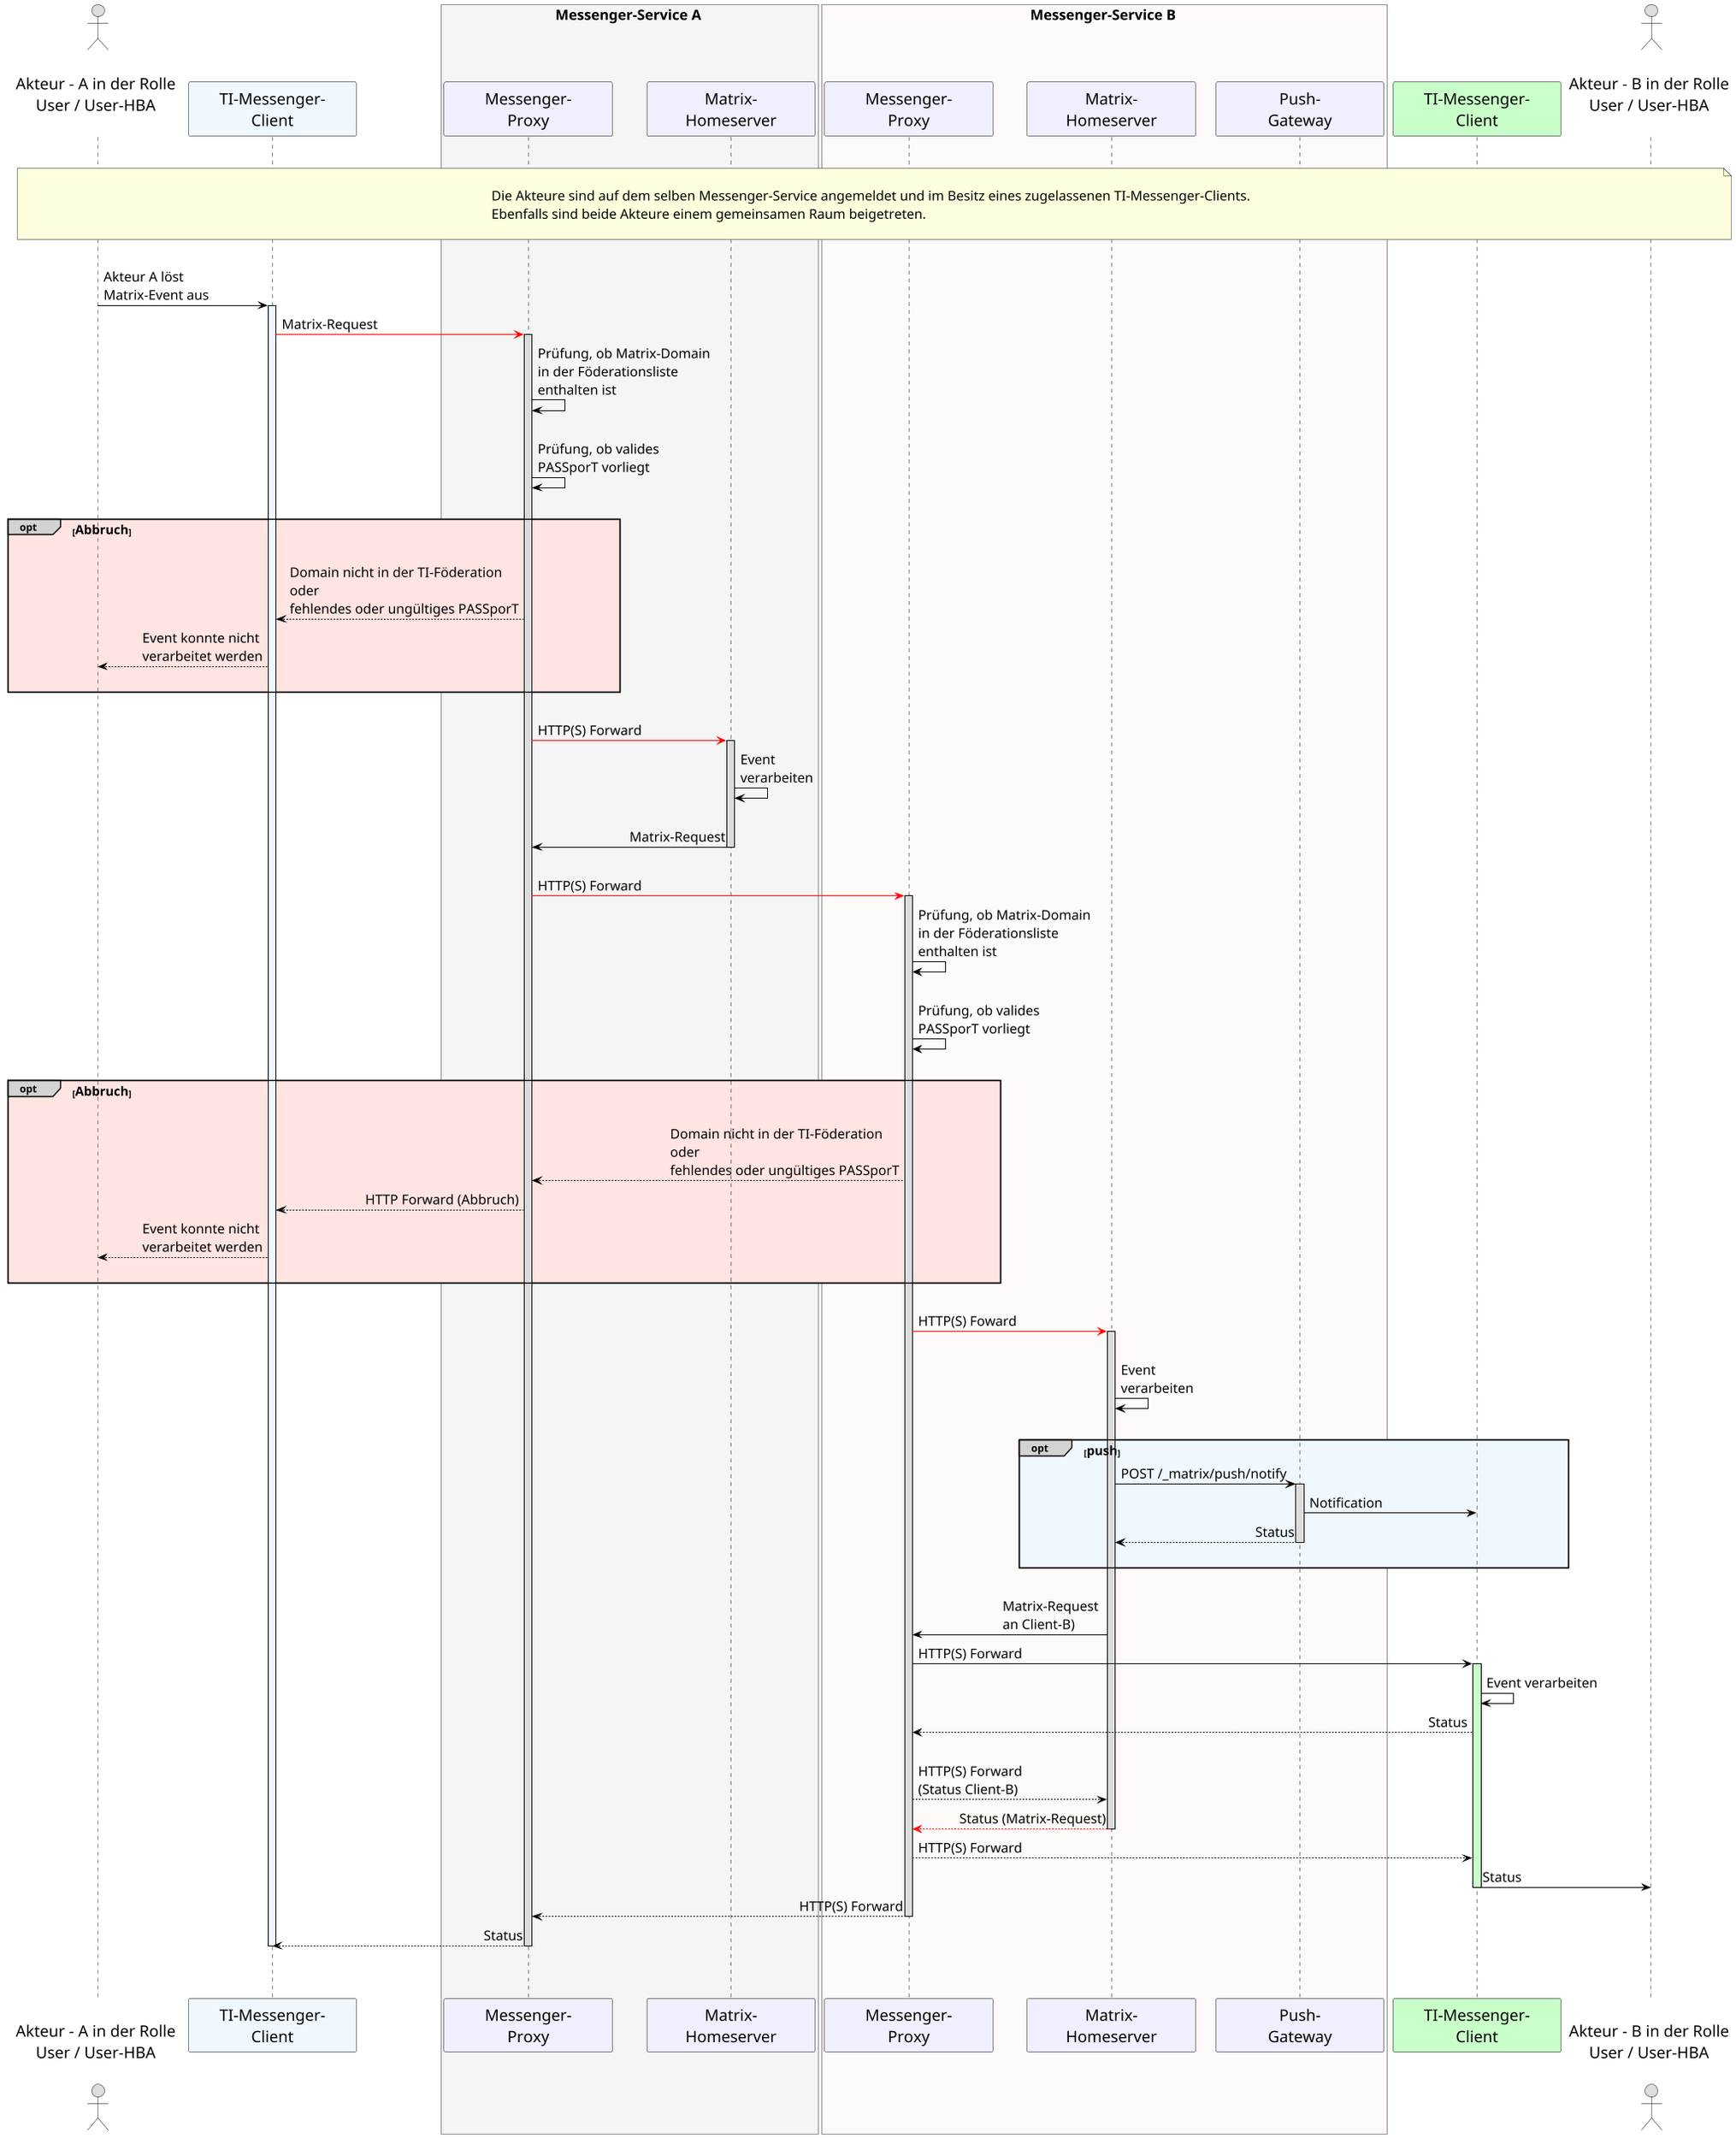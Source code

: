 /' 
# TI-Messenger 1.1
# TI-Messenger-Dienst
# UC - 10062
# Sequence Diagram
# Name: Austausch von Nachrichten zwischen Messenger-Services
'/

@startuml
skinparam sequenceMessageAlign direction
skinparam minClassWidth 200
skinparam BoxPadding 1
skinparam sequenceReferenceHeaderBackgroundColor palegreen
scale max 2048 width

skinparam sequence {
ArrowColor black
ArrowFontSize 17
ActorBorderColor black
LifeLineBorderColor black
LifeLineBackgroundColor Gainsboro

ParticipantBorderColor Motivation
ParticipantBackgroundColor Motivation
ParticipantFontName Impact
ParticipantFontSize 20
ParticipantFontColor black
ParticipantBorderColor Black
ParticipantBackgroundColor MOTIVATION

ActorBackgroundColor Gainsboro
ActorFontColor black
ActorFontSize 20
ActorFontName Aapex
}
    actor U1 as "\nAkteur - A in der Rolle\nUser / User-HBA\n"
    participant C1 as "TI-Messenger-\nClient" #AliceBlue
    box <size:18>Messenger-Service A</size> #WhiteSmoke
      participant MP1 as "Messenger-\nProxy"
      participant MH1 as "Matrix-\nHomeserver"
    end box
    box <size:18>Messenger-Service B</size> #Snow
    participant MP2 as "Messenger-\nProxy"
    participant MH2 as "Matrix-\nHomeserver"
    participant PG2 as "Push-\nGateway"
    end box
    participant C2 as "TI-Messenger-\nClient" #TECHNOLOGY
    actor U2 as "\nAkteur - B in der Rolle\nUser / User-HBA\n"
    
|||
note over U1, U2: \n<size:17>Die Akteure sind auf dem selben Messenger-Service angemeldet und im Besitz eines zugelassenen TI-Messenger-Clients.</size>\n<size:17>Ebenfalls sind beide Akteure einem gemeinsamen Raum beigetreten.</size>\n
|||

  U1->C1: Akteur A löst\nMatrix-Event aus
    activate C1 #AliceBlue
  C1-[#red]>MP1: Matrix-Request
    activate MP1
  MP1->MP1: Prüfung, ob Matrix-Domain \nin der Föderationsliste \nenthalten ist
  |||
  MP1->MP1: Prüfung, ob valides \nPASSporT vorliegt
  |||
    
  opt#LightGrey #MistyRose <size:16>Abbruch</size>
    |||
    MP1-->C1: Domain nicht in der TI-Föderation \noder \nfehlendes oder ungültiges PASSporT
    C1-->U1: Event konnte nicht \nverarbeitet werden
    |||
  end
    
  |||
  MP1-[#red]>MH1: HTTP(S) Forward
    activate MH1
  MH1->MH1: Event \nverarbeiten
  |||
  MH1->MP1: Matrix-Request
    deactivate MH1
  |||
  MP1-[#red]>MP2: HTTP(S) Forward
    activate MP2
  MP2->MP2: Prüfung, ob Matrix-Domain \nin der Föderationsliste \nenthalten ist
  |||
  MP2->MP2: Prüfung, ob valides \nPASSporT vorliegt
  |||
      
  opt#LightGrey #MistyRose <size:16>Abbruch</size>
    |||
    MP2-->MP1: Domain nicht in der TI-Föderation \noder \nfehlendes oder ungültiges PASSporT
    MP1-->C1: HTTP Forward (Abbruch)
    C1-->U1: Event konnte nicht \nverarbeitet werden
    |||
  end
    
  |||
  MP2-[#red]>MH2: HTTP(S) Foward
  |||
    activate MH2
  MH2->MH2: Event \nverarbeiten
  |||
 
  opt#LightGrey #AliceBlue <size:16>push</size>
    MH2->PG2: POST /_matrix/push/notify
      activate PG2
    PG2->C2: Notification
    PG2-->MH2: Status
      deactivate PG2
  |||
  end
  |||

  MH2->MP2: Matrix-Request \nan Client-B)
  MP2->C2: HTTP(S) Forward 
    activate C2 #TECHNOLOGY
  C2->C2: Event verarbeiten

  C2-->MP2: Status
  |||
  MP2-->MH2: HTTP(S) Forward \n(Status Client-B)
  MH2--[#red]>MP2: Status (Matrix-Request)
    deactivate MH2
  MP2-->C2: HTTP(S) Forward
  C2->U2: Status
    deactivate C2
  MP2-->MP1: HTTP(S) Forward
    deactivate MP2
  MP1-->C1: Status
    deactivate MP1
    deactivate C1
  |||
|||
@enduml
